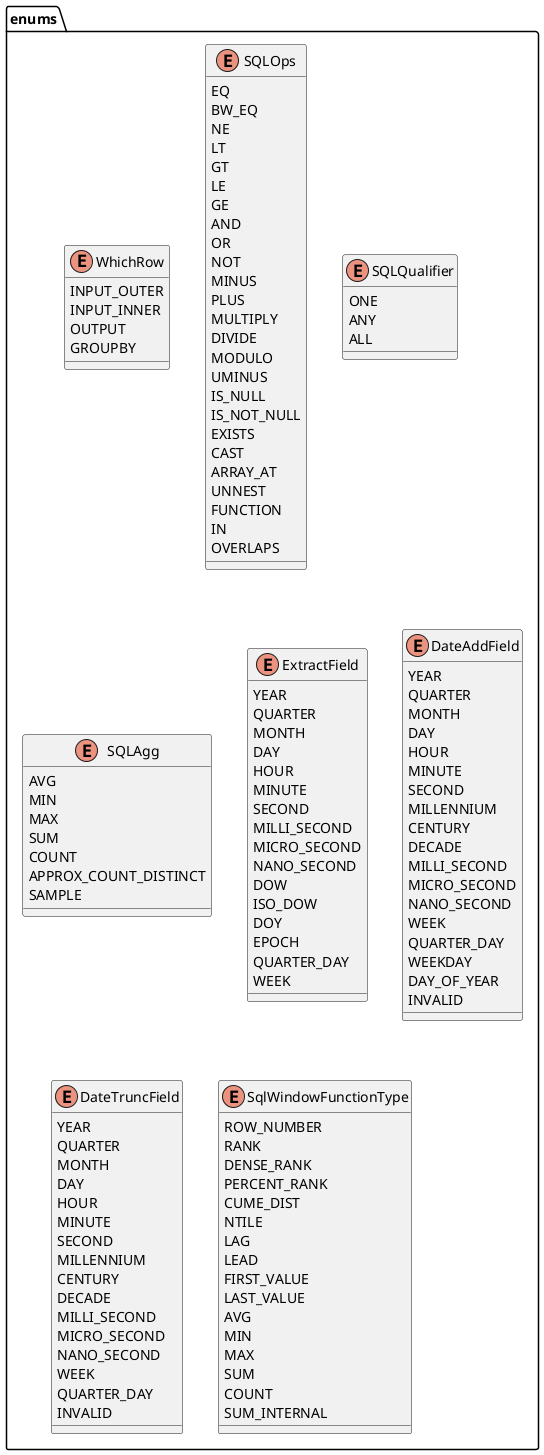 @startuml
package "enums"{
    enum WhichRow{
        INPUT_OUTER
        INPUT_INNER
        OUTPUT
        GROUPBY
    }
    enum SQLOps {
        EQ
        BW_EQ
        NE
        LT
        GT
        LE
        GE
        AND
        OR
        NOT
        MINUS
        PLUS
        MULTIPLY
        DIVIDE
        MODULO
        UMINUS
        IS_NULL
        IS_NOT_NULL
        EXISTS
        CAST
        ARRAY_AT
        UNNEST
        FUNCTION
        IN
        OVERLAPS
    }
    enum SQLQualifier {
        ONE
        ANY
        ALL
    }

    enum SQLAgg {
        AVG
        MIN
        MAX
        SUM
        COUNT
        APPROX_COUNT_DISTINCT
        SAMPLE
    }


    enum ExtractField {
        YEAR
        QUARTER
        MONTH
        DAY
        HOUR
        MINUTE
        SECOND
        MILLI_SECOND
        MICRO_SECOND
        NANO_SECOND
        DOW
        ISO_DOW
        DOY
        EPOCH
        QUARTER_DAY
        WEEK
    }

    enum DateAddField {
        YEAR
        QUARTER
        MONTH
        DAY
        HOUR
        MINUTE
        SECOND
        MILLENNIUM
        CENTURY
        DECADE
        MILLI_SECOND
        MICRO_SECOND
        NANO_SECOND
        WEEK
        QUARTER_DAY
        WEEKDAY
        DAY_OF_YEAR
        INVALID
    }
    enum DateTruncField {
        YEAR
        QUARTER
        MONTH
        DAY
        HOUR
        MINUTE
        SECOND
        MILLENNIUM
        CENTURY
        DECADE
        MILLI_SECOND
        MICRO_SECOND
        NANO_SECOND
        WEEK
        QUARTER_DAY
        INVALID
    }
    enum SqlWindowFunctionType {
        ROW_NUMBER
        RANK
        DENSE_RANK
        PERCENT_RANK
        CUME_DIST
        NTILE
        LAG
        LEAD
        FIRST_VALUE
        LAST_VALUE
        AVG
        MIN
        MAX
        SUM
        COUNT
        SUM_INTERNAL
    }
}
@enduml